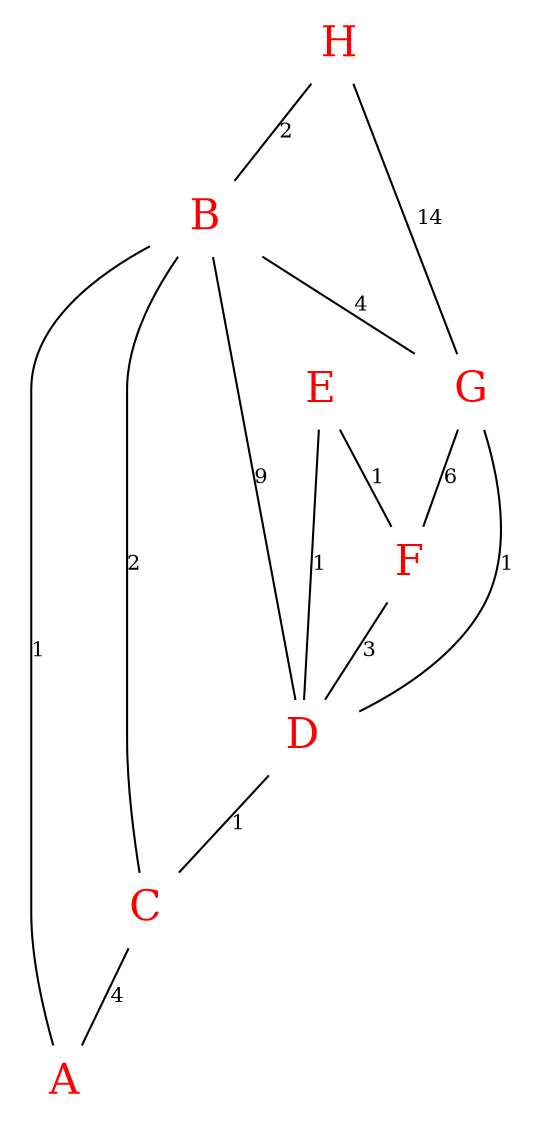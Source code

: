 graph {
node [image="image.png" shape="none", fixedsize=true, fontcolor=red, fontsize="20px" ]
A [pos="10,5!" label="A"] ;
B [pos="7,8!" label="B"];
C [pos="7,4!" label="C"];
D [pos="4,4!" label="D"];
E [pos="5,1!" label="E"];
F [pos="1,2!" label="F"];
G [pos="2,6!" label="G"];
H [pos="4,8!" label="H"];
B--G [label="4" fontsize=10];
H--G [label="14" fontsize=10];
H--B [label="2" fontsize=10];
G--D [label="1" fontsize=10];
G--F [label="6" fontsize=10];
B--D [label="9" fontsize=10];
B--C [label="2" fontsize=10];
B--A [label="1" fontsize=10];
F--D [label="3" fontsize=10];
D--C [label="1" fontsize=10];
C--A [label="4" fontsize=10];
E--F [label="1" fontsize=10];
E--D [label="1" fontsize=10];
}